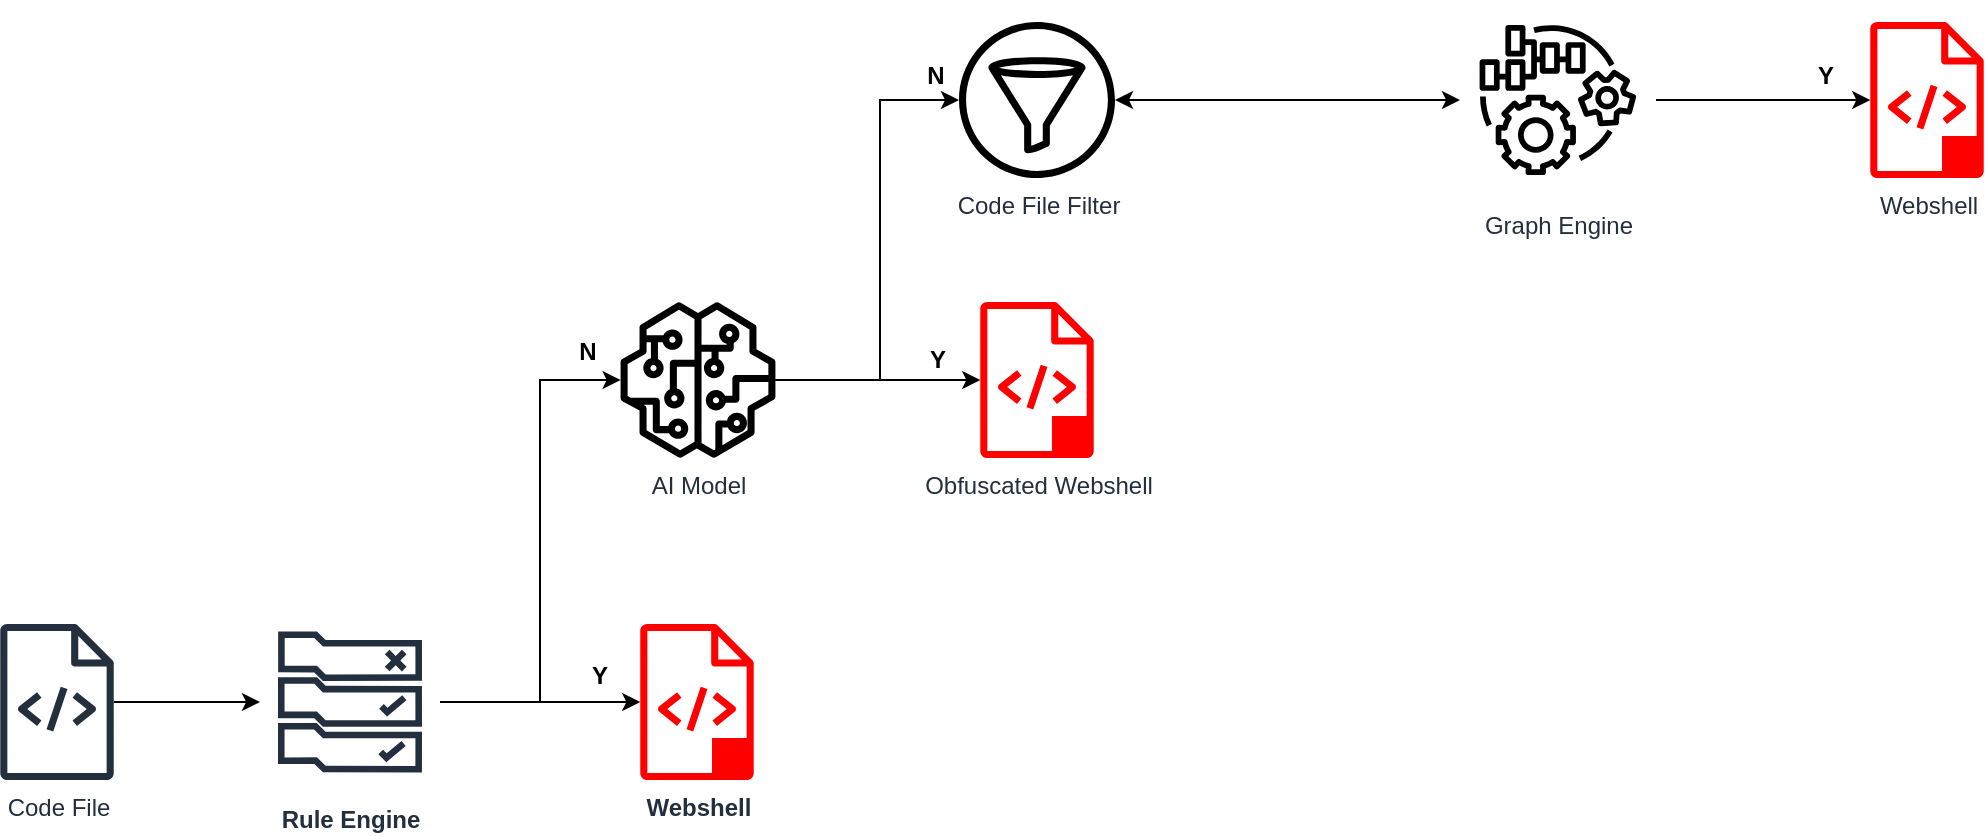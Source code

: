 <mxfile version="24.7.8">
  <diagram name="第 1 页" id="SgDVBNhGZx0lES20clCU">
    <mxGraphModel dx="1326" dy="1880" grid="1" gridSize="10" guides="1" tooltips="1" connect="1" arrows="1" fold="1" page="1" pageScale="1" pageWidth="827" pageHeight="1169" math="0" shadow="0">
      <root>
        <mxCell id="0" />
        <mxCell id="1" parent="0" />
        <mxCell id="m1qxz4_ZbwNuu72jMwje-10" style="edgeStyle=orthogonalEdgeStyle;rounded=0;orthogonalLoop=1;jettySize=auto;html=1;" edge="1" parent="1" source="m1qxz4_ZbwNuu72jMwje-2" target="m1qxz4_ZbwNuu72jMwje-9">
          <mxGeometry relative="1" as="geometry" />
        </mxCell>
        <mxCell id="m1qxz4_ZbwNuu72jMwje-12" style="edgeStyle=orthogonalEdgeStyle;rounded=0;orthogonalLoop=1;jettySize=auto;html=1;" edge="1" parent="1" source="m1qxz4_ZbwNuu72jMwje-2" target="m1qxz4_ZbwNuu72jMwje-11">
          <mxGeometry relative="1" as="geometry">
            <Array as="points">
              <mxPoint x="400" y="300" />
              <mxPoint x="400" y="139" />
            </Array>
          </mxGeometry>
        </mxCell>
        <mxCell id="m1qxz4_ZbwNuu72jMwje-2" value="&lt;b&gt;Rule Engine&lt;/b&gt;" style="sketch=0;outlineConnect=0;fontColor=#232F3E;gradientColor=none;strokeColor=#232F3E;fillColor=#ffffff;dashed=0;verticalLabelPosition=bottom;verticalAlign=top;align=center;html=1;fontSize=12;fontStyle=0;aspect=fixed;shape=mxgraph.aws4.resourceIcon;resIcon=mxgraph.aws4.rule_2;" vertex="1" parent="1">
          <mxGeometry x="260" y="255" width="90" height="90" as="geometry" />
        </mxCell>
        <mxCell id="m1qxz4_ZbwNuu72jMwje-6" style="edgeStyle=orthogonalEdgeStyle;rounded=0;orthogonalLoop=1;jettySize=auto;html=1;" edge="1" parent="1" source="m1qxz4_ZbwNuu72jMwje-5" target="m1qxz4_ZbwNuu72jMwje-2">
          <mxGeometry relative="1" as="geometry" />
        </mxCell>
        <mxCell id="m1qxz4_ZbwNuu72jMwje-5" value="Code File" style="sketch=0;outlineConnect=0;fontColor=#232F3E;gradientColor=none;fillColor=#232F3D;strokeColor=none;dashed=0;verticalLabelPosition=bottom;verticalAlign=top;align=center;html=1;fontSize=12;fontStyle=0;aspect=fixed;pointerEvents=1;shape=mxgraph.aws4.source_code;" vertex="1" parent="1">
          <mxGeometry x="130" y="261" width="57" height="78" as="geometry" />
        </mxCell>
        <mxCell id="m1qxz4_ZbwNuu72jMwje-17" style="edgeStyle=orthogonalEdgeStyle;rounded=0;orthogonalLoop=1;jettySize=auto;html=1;" edge="1" parent="1" source="m1qxz4_ZbwNuu72jMwje-11" target="m1qxz4_ZbwNuu72jMwje-16">
          <mxGeometry relative="1" as="geometry" />
        </mxCell>
        <mxCell id="m1qxz4_ZbwNuu72jMwje-19" style="edgeStyle=orthogonalEdgeStyle;rounded=0;orthogonalLoop=1;jettySize=auto;html=1;" edge="1" parent="1" source="m1qxz4_ZbwNuu72jMwje-11" target="m1qxz4_ZbwNuu72jMwje-18">
          <mxGeometry relative="1" as="geometry">
            <Array as="points">
              <mxPoint x="570" y="139" />
              <mxPoint x="570" y="-1" />
            </Array>
          </mxGeometry>
        </mxCell>
        <mxCell id="m1qxz4_ZbwNuu72jMwje-11" value="AI Model" style="sketch=0;outlineConnect=0;fontColor=#232F3E;gradientColor=none;fillColor=#000000;strokeColor=#000000;dashed=0;verticalLabelPosition=bottom;verticalAlign=top;align=center;html=1;fontSize=12;fontStyle=0;aspect=fixed;pointerEvents=1;shape=mxgraph.aws4.sagemaker_model;" vertex="1" parent="1">
          <mxGeometry x="440" y="100" width="78" height="78" as="geometry" />
        </mxCell>
        <mxCell id="m1qxz4_ZbwNuu72jMwje-13" value="" style="group" vertex="1" connectable="0" parent="1">
          <mxGeometry x="450" y="261" width="57" height="78" as="geometry" />
        </mxCell>
        <mxCell id="m1qxz4_ZbwNuu72jMwje-8" value="" style="shape=image;html=1;verticalAlign=top;verticalLabelPosition=bottom;labelBackgroundColor=#ffffff;imageAspect=0;aspect=fixed;image=https://cdn0.iconfinder.com/data/icons/kameleon-free-pack/110/Hacker-128.png;imageBackground=#ff0000;" vertex="1" parent="m1qxz4_ZbwNuu72jMwje-13">
          <mxGeometry x="36" y="57" width="18" height="18" as="geometry" />
        </mxCell>
        <mxCell id="m1qxz4_ZbwNuu72jMwje-9" value="&lt;b&gt;Webshell&lt;/b&gt;" style="sketch=0;outlineConnect=0;fontColor=#232F3E;gradientColor=none;fillColor=#ff0000;strokeColor=none;dashed=0;verticalLabelPosition=bottom;verticalAlign=top;align=center;html=1;fontSize=12;fontStyle=0;aspect=fixed;pointerEvents=1;shape=mxgraph.aws4.source_code;" vertex="1" parent="m1qxz4_ZbwNuu72jMwje-13">
          <mxGeometry width="57" height="78" as="geometry" />
        </mxCell>
        <mxCell id="m1qxz4_ZbwNuu72jMwje-14" value="" style="group" vertex="1" connectable="0" parent="1">
          <mxGeometry x="620" y="100" width="57" height="78" as="geometry" />
        </mxCell>
        <mxCell id="m1qxz4_ZbwNuu72jMwje-15" value="" style="shape=image;html=1;verticalAlign=top;verticalLabelPosition=bottom;labelBackgroundColor=#ffffff;imageAspect=0;aspect=fixed;image=https://cdn0.iconfinder.com/data/icons/kameleon-free-pack/110/Hacker-128.png;imageBackground=#ff0000;" vertex="1" parent="m1qxz4_ZbwNuu72jMwje-14">
          <mxGeometry x="36" y="57" width="18" height="18" as="geometry" />
        </mxCell>
        <mxCell id="m1qxz4_ZbwNuu72jMwje-16" value="Obfuscated Webshell" style="sketch=0;outlineConnect=0;fontColor=#232F3E;gradientColor=none;fillColor=#ff0000;strokeColor=none;dashed=0;verticalLabelPosition=bottom;verticalAlign=top;align=center;html=1;fontSize=12;fontStyle=0;aspect=fixed;pointerEvents=1;shape=mxgraph.aws4.source_code;" vertex="1" parent="m1qxz4_ZbwNuu72jMwje-14">
          <mxGeometry width="57" height="78" as="geometry" />
        </mxCell>
        <mxCell id="m1qxz4_ZbwNuu72jMwje-18" value="Code File Filter" style="sketch=0;outlineConnect=0;fontColor=#232F3E;gradientColor=none;fillColor=#000000;strokeColor=none;dashed=0;verticalLabelPosition=bottom;verticalAlign=top;align=center;html=1;fontSize=12;fontStyle=0;aspect=fixed;pointerEvents=1;shape=mxgraph.aws4.filtering_rule;" vertex="1" parent="1">
          <mxGeometry x="609.5" y="-40" width="78" height="78" as="geometry" />
        </mxCell>
        <mxCell id="m1qxz4_ZbwNuu72jMwje-34" style="edgeStyle=orthogonalEdgeStyle;rounded=0;orthogonalLoop=1;jettySize=auto;html=1;" edge="1" parent="1" source="m1qxz4_ZbwNuu72jMwje-28" target="m1qxz4_ZbwNuu72jMwje-33">
          <mxGeometry relative="1" as="geometry" />
        </mxCell>
        <mxCell id="m1qxz4_ZbwNuu72jMwje-28" value="Graph Engine" style="sketch=0;points=[[0,0,0],[0.25,0,0],[0.5,0,0],[0.75,0,0],[1,0,0],[0,1,0],[0.25,1,0],[0.5,1,0],[0.75,1,0],[1,1,0],[0,0.25,0],[0,0.5,0],[0,0.75,0],[1,0.25,0],[1,0.5,0],[1,0.75,0]];outlineConnect=0;fontColor=#232F3E;fillColor=none;strokeColor=#000000;dashed=0;verticalLabelPosition=bottom;verticalAlign=top;align=center;html=1;fontSize=12;fontStyle=0;aspect=fixed;shape=mxgraph.aws4.resourceIcon;resIcon=mxgraph.aws4.iot_things_graph;shadow=0;" vertex="1" parent="1">
          <mxGeometry x="860" y="-50" width="98" height="98" as="geometry" />
        </mxCell>
        <mxCell id="m1qxz4_ZbwNuu72jMwje-30" value="" style="endArrow=classic;startArrow=classic;html=1;rounded=0;" edge="1" parent="1" source="m1qxz4_ZbwNuu72jMwje-18" target="m1qxz4_ZbwNuu72jMwje-28">
          <mxGeometry width="50" height="50" relative="1" as="geometry">
            <mxPoint x="730" y="-130" as="sourcePoint" />
            <mxPoint x="780" y="-180" as="targetPoint" />
          </mxGeometry>
        </mxCell>
        <mxCell id="m1qxz4_ZbwNuu72jMwje-31" value="" style="group" vertex="1" connectable="0" parent="1">
          <mxGeometry x="1065" y="-40" width="57" height="78" as="geometry" />
        </mxCell>
        <mxCell id="m1qxz4_ZbwNuu72jMwje-32" value="" style="shape=image;html=1;verticalAlign=top;verticalLabelPosition=bottom;labelBackgroundColor=#ffffff;imageAspect=0;aspect=fixed;image=https://cdn0.iconfinder.com/data/icons/kameleon-free-pack/110/Hacker-128.png;imageBackground=#ff0000;" vertex="1" parent="m1qxz4_ZbwNuu72jMwje-31">
          <mxGeometry x="36" y="57" width="18" height="18" as="geometry" />
        </mxCell>
        <mxCell id="m1qxz4_ZbwNuu72jMwje-33" value="Webshell" style="sketch=0;outlineConnect=0;fontColor=#232F3E;gradientColor=none;fillColor=#ff0000;strokeColor=none;dashed=0;verticalLabelPosition=bottom;verticalAlign=top;align=center;html=1;fontSize=12;fontStyle=0;aspect=fixed;pointerEvents=1;shape=mxgraph.aws4.source_code;" vertex="1" parent="m1qxz4_ZbwNuu72jMwje-31">
          <mxGeometry width="57" height="78" as="geometry" />
        </mxCell>
        <mxCell id="m1qxz4_ZbwNuu72jMwje-35" value="&lt;b&gt;Y&lt;/b&gt;" style="text;strokeColor=none;align=center;fillColor=none;html=1;verticalAlign=middle;whiteSpace=wrap;rounded=0;" vertex="1" parent="1">
          <mxGeometry x="400" y="272" width="60" height="30" as="geometry" />
        </mxCell>
        <mxCell id="m1qxz4_ZbwNuu72jMwje-37" value="&lt;b&gt;N&lt;/b&gt;" style="text;strokeColor=none;align=center;fillColor=none;html=1;verticalAlign=middle;whiteSpace=wrap;rounded=0;" vertex="1" parent="1">
          <mxGeometry x="394" y="110" width="60" height="30" as="geometry" />
        </mxCell>
        <mxCell id="m1qxz4_ZbwNuu72jMwje-38" value="&lt;b&gt;Y&lt;/b&gt;" style="text;strokeColor=none;align=center;fillColor=none;html=1;verticalAlign=middle;whiteSpace=wrap;rounded=0;" vertex="1" parent="1">
          <mxGeometry x="569" y="114" width="60" height="30" as="geometry" />
        </mxCell>
        <mxCell id="m1qxz4_ZbwNuu72jMwje-39" value="&lt;b&gt;N&lt;/b&gt;" style="text;strokeColor=none;align=center;fillColor=none;html=1;verticalAlign=middle;whiteSpace=wrap;rounded=0;" vertex="1" parent="1">
          <mxGeometry x="568" y="-28" width="60" height="30" as="geometry" />
        </mxCell>
        <mxCell id="m1qxz4_ZbwNuu72jMwje-40" value="&lt;b&gt;Y&lt;/b&gt;" style="text;strokeColor=none;align=center;fillColor=none;html=1;verticalAlign=middle;whiteSpace=wrap;rounded=0;" vertex="1" parent="1">
          <mxGeometry x="1013" y="-28" width="60" height="30" as="geometry" />
        </mxCell>
      </root>
    </mxGraphModel>
  </diagram>
</mxfile>
